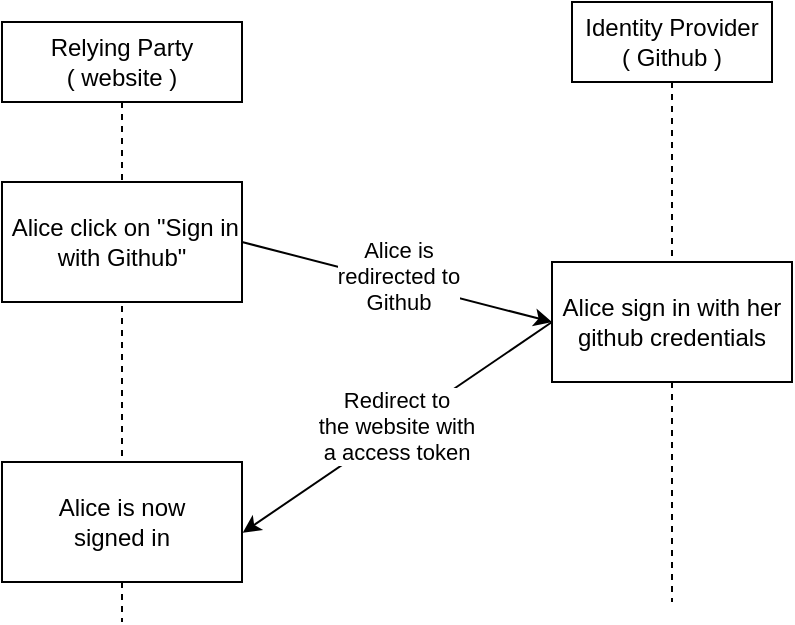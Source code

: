 <mxfile version="22.1.18" type="github">
  <diagram name="Page-1" id="2YBvvXClWsGukQMizWep">
    <mxGraphModel dx="558" dy="290" grid="1" gridSize="10" guides="1" tooltips="1" connect="1" arrows="1" fold="1" page="1" pageScale="1" pageWidth="850" pageHeight="1100" math="0" shadow="0">
      <root>
        <mxCell id="0" />
        <mxCell id="1" parent="0" />
        <mxCell id="aM9ryv3xv72pqoxQDRHE-1" value="&lt;div&gt;Relying Party &lt;br&gt;&lt;/div&gt;&lt;div&gt;( website ) &lt;/div&gt;" style="shape=umlLifeline;perimeter=lifelinePerimeter;whiteSpace=wrap;html=1;container=0;dropTarget=0;collapsible=0;recursiveResize=0;outlineConnect=0;portConstraint=eastwest;newEdgeStyle={&quot;edgeStyle&quot;:&quot;elbowEdgeStyle&quot;,&quot;elbow&quot;:&quot;vertical&quot;,&quot;curved&quot;:0,&quot;rounded&quot;:0};" parent="1" vertex="1">
          <mxGeometry x="30" y="40" width="120" height="300" as="geometry" />
        </mxCell>
        <mxCell id="aM9ryv3xv72pqoxQDRHE-5" value="&lt;div&gt;Identity Provider&lt;/div&gt;&lt;div&gt;( Github )&lt;br&gt;&lt;/div&gt;" style="shape=umlLifeline;perimeter=lifelinePerimeter;whiteSpace=wrap;html=1;container=0;dropTarget=0;collapsible=0;recursiveResize=0;outlineConnect=0;portConstraint=eastwest;newEdgeStyle={&quot;edgeStyle&quot;:&quot;elbowEdgeStyle&quot;,&quot;elbow&quot;:&quot;vertical&quot;,&quot;curved&quot;:0,&quot;rounded&quot;:0};" parent="1" vertex="1">
          <mxGeometry x="315" y="30" width="100" height="300" as="geometry" />
        </mxCell>
        <mxCell id="QjCBGKmE3sHR-Tw6iVyZ-2" value="Alice sign in with her github credentials" style="rounded=0;whiteSpace=wrap;html=1;" vertex="1" parent="1">
          <mxGeometry x="305" y="160" width="120" height="60" as="geometry" />
        </mxCell>
        <mxCell id="QjCBGKmE3sHR-Tw6iVyZ-3" value="&lt;div align=&quot;center&quot;&gt;&lt;font style=&quot;font-size: 12px;&quot;&gt;&amp;nbsp;Alice click on &quot;Sign in with Github&quot;&lt;/font&gt;&lt;/div&gt;" style="rounded=0;whiteSpace=wrap;html=1;align=center;" vertex="1" parent="1">
          <mxGeometry x="30" y="120" width="120" height="60" as="geometry" />
        </mxCell>
        <mxCell id="QjCBGKmE3sHR-Tw6iVyZ-4" value="" style="endArrow=classic;html=1;rounded=0;exitX=1;exitY=0.5;exitDx=0;exitDy=0;entryX=0;entryY=0.5;entryDx=0;entryDy=0;" edge="1" parent="1" source="QjCBGKmE3sHR-Tw6iVyZ-3" target="QjCBGKmE3sHR-Tw6iVyZ-2">
          <mxGeometry width="50" height="50" relative="1" as="geometry">
            <mxPoint x="240" y="200" as="sourcePoint" />
            <mxPoint x="290" y="150" as="targetPoint" />
          </mxGeometry>
        </mxCell>
        <mxCell id="QjCBGKmE3sHR-Tw6iVyZ-5" value="&lt;div&gt;Alice is &lt;br&gt;&lt;/div&gt;&lt;div&gt;redirected to &lt;br&gt;&lt;/div&gt;&lt;div&gt;Github&lt;br&gt;&lt;/div&gt;" style="edgeLabel;html=1;align=center;verticalAlign=middle;resizable=0;points=[];" vertex="1" connectable="0" parent="QjCBGKmE3sHR-Tw6iVyZ-4">
          <mxGeometry x="0.001" y="3" relative="1" as="geometry">
            <mxPoint as="offset" />
          </mxGeometry>
        </mxCell>
        <mxCell id="QjCBGKmE3sHR-Tw6iVyZ-6" value="&lt;div align=&quot;center&quot;&gt;Alice is now &lt;br&gt;&lt;/div&gt;&lt;div align=&quot;center&quot;&gt;signed in&lt;br&gt;&lt;/div&gt;" style="rounded=0;whiteSpace=wrap;html=1;align=center;" vertex="1" parent="1">
          <mxGeometry x="30" y="260" width="120" height="60" as="geometry" />
        </mxCell>
        <mxCell id="QjCBGKmE3sHR-Tw6iVyZ-8" value="" style="endArrow=classic;html=1;rounded=0;entryX=1.003;entryY=0.589;entryDx=0;entryDy=0;entryPerimeter=0;exitX=0;exitY=0.5;exitDx=0;exitDy=0;" edge="1" parent="1" source="QjCBGKmE3sHR-Tw6iVyZ-2" target="QjCBGKmE3sHR-Tw6iVyZ-6">
          <mxGeometry width="50" height="50" relative="1" as="geometry">
            <mxPoint x="240" y="260" as="sourcePoint" />
            <mxPoint x="290" y="210" as="targetPoint" />
          </mxGeometry>
        </mxCell>
        <mxCell id="QjCBGKmE3sHR-Tw6iVyZ-9" value="&lt;div&gt;Redirect to &lt;br&gt;&lt;/div&gt;&lt;div&gt;the website with&lt;/div&gt;&lt;div&gt;a access token&lt;br&gt;&lt;/div&gt;" style="edgeLabel;html=1;align=center;verticalAlign=middle;resizable=0;points=[];" vertex="1" connectable="0" parent="QjCBGKmE3sHR-Tw6iVyZ-8">
          <mxGeometry x="0.004" y="-1" relative="1" as="geometry">
            <mxPoint as="offset" />
          </mxGeometry>
        </mxCell>
      </root>
    </mxGraphModel>
  </diagram>
</mxfile>
